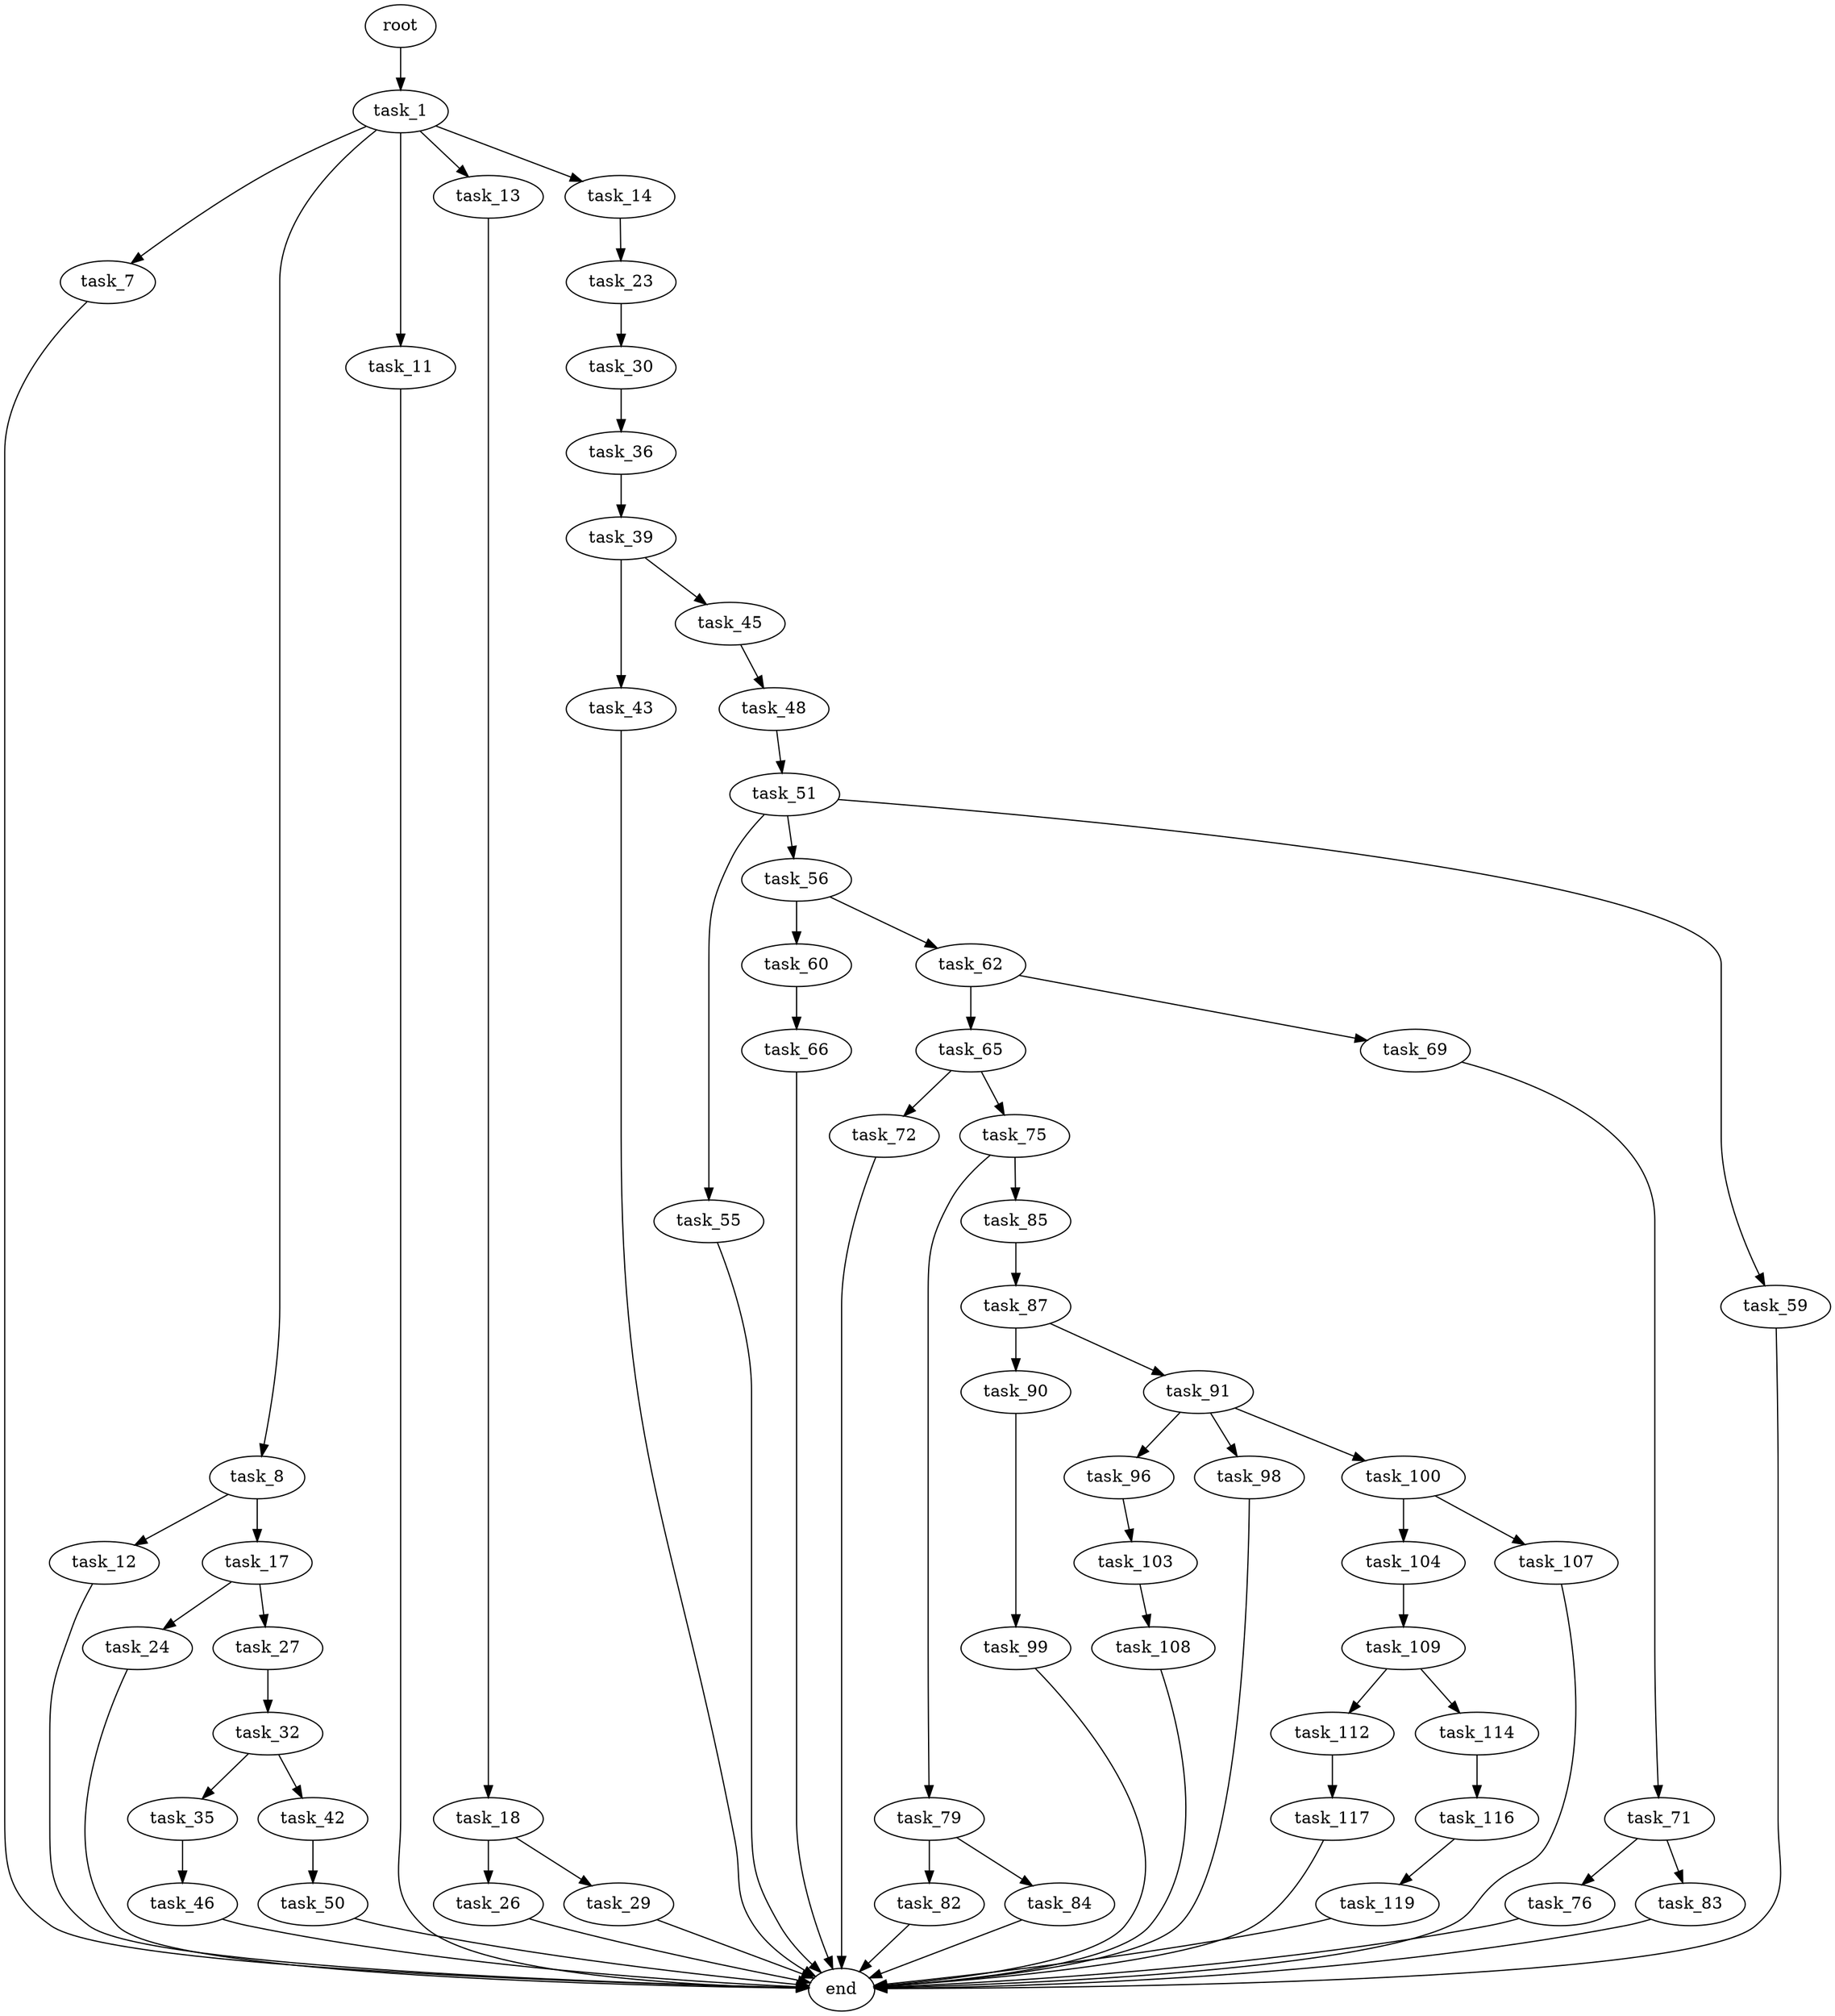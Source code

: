 digraph G {
  root [size="0.000000"];
  task_1 [size="334853155845.000000"];
  task_7 [size="8589934592.000000"];
  task_8 [size="4757394815.000000"];
  task_11 [size="68719476736.000000"];
  task_13 [size="498105355004.000000"];
  task_14 [size="134217728000.000000"];
  end [size="0.000000"];
  task_12 [size="18272999542.000000"];
  task_17 [size="16311307829.000000"];
  task_18 [size="284025672723.000000"];
  task_23 [size="718576655496.000000"];
  task_24 [size="29869419046.000000"];
  task_27 [size="1040213546.000000"];
  task_26 [size="368293445632.000000"];
  task_29 [size="157595592907.000000"];
  task_30 [size="549755813888.000000"];
  task_32 [size="1415071697034.000000"];
  task_36 [size="367844226308.000000"];
  task_35 [size="134217728000.000000"];
  task_42 [size="814676251209.000000"];
  task_46 [size="1429623472.000000"];
  task_39 [size="1073741824000.000000"];
  task_43 [size="16727236496.000000"];
  task_45 [size="368293445632.000000"];
  task_50 [size="233965429256.000000"];
  task_48 [size="24019879139.000000"];
  task_51 [size="782757789696.000000"];
  task_55 [size="52306845048.000000"];
  task_56 [size="15804595194.000000"];
  task_59 [size="2745928539.000000"];
  task_60 [size="65187492543.000000"];
  task_62 [size="782757789696.000000"];
  task_66 [size="28991029248.000000"];
  task_65 [size="667622246668.000000"];
  task_69 [size="343722458539.000000"];
  task_72 [size="8589934592.000000"];
  task_75 [size="68719476736.000000"];
  task_71 [size="15501965394.000000"];
  task_76 [size="927675410.000000"];
  task_83 [size="5145982070.000000"];
  task_79 [size="1624885141.000000"];
  task_85 [size="223682578273.000000"];
  task_82 [size="23951406874.000000"];
  task_84 [size="6390369423.000000"];
  task_87 [size="5055735652.000000"];
  task_90 [size="134217728000.000000"];
  task_91 [size="387811336.000000"];
  task_99 [size="104910619157.000000"];
  task_96 [size="231928233984.000000"];
  task_98 [size="12626051174.000000"];
  task_100 [size="82327852176.000000"];
  task_103 [size="13776158094.000000"];
  task_104 [size="4088332809.000000"];
  task_107 [size="28991029248.000000"];
  task_108 [size="10934819112.000000"];
  task_109 [size="3258424550.000000"];
  task_112 [size="81480932004.000000"];
  task_114 [size="782757789696.000000"];
  task_117 [size="68719476736.000000"];
  task_116 [size="5440827614.000000"];
  task_119 [size="104130161639.000000"];

  root -> task_1 [size="1.000000"];
  task_1 -> task_7 [size="301989888.000000"];
  task_1 -> task_8 [size="301989888.000000"];
  task_1 -> task_11 [size="301989888.000000"];
  task_1 -> task_13 [size="301989888.000000"];
  task_1 -> task_14 [size="301989888.000000"];
  task_7 -> end [size="1.000000"];
  task_8 -> task_12 [size="411041792.000000"];
  task_8 -> task_17 [size="411041792.000000"];
  task_11 -> end [size="1.000000"];
  task_13 -> task_18 [size="679477248.000000"];
  task_14 -> task_23 [size="209715200.000000"];
  task_12 -> end [size="1.000000"];
  task_17 -> task_24 [size="411041792.000000"];
  task_17 -> task_27 [size="411041792.000000"];
  task_18 -> task_26 [size="301989888.000000"];
  task_18 -> task_29 [size="301989888.000000"];
  task_23 -> task_30 [size="838860800.000000"];
  task_24 -> end [size="1.000000"];
  task_27 -> task_32 [size="33554432.000000"];
  task_26 -> end [size="1.000000"];
  task_29 -> end [size="1.000000"];
  task_30 -> task_36 [size="536870912.000000"];
  task_32 -> task_35 [size="838860800.000000"];
  task_32 -> task_42 [size="838860800.000000"];
  task_36 -> task_39 [size="536870912.000000"];
  task_35 -> task_46 [size="209715200.000000"];
  task_42 -> task_50 [size="838860800.000000"];
  task_46 -> end [size="1.000000"];
  task_39 -> task_43 [size="838860800.000000"];
  task_39 -> task_45 [size="838860800.000000"];
  task_43 -> end [size="1.000000"];
  task_45 -> task_48 [size="411041792.000000"];
  task_50 -> end [size="1.000000"];
  task_48 -> task_51 [size="33554432.000000"];
  task_51 -> task_55 [size="679477248.000000"];
  task_51 -> task_56 [size="679477248.000000"];
  task_51 -> task_59 [size="679477248.000000"];
  task_55 -> end [size="1.000000"];
  task_56 -> task_60 [size="838860800.000000"];
  task_56 -> task_62 [size="838860800.000000"];
  task_59 -> end [size="1.000000"];
  task_60 -> task_66 [size="209715200.000000"];
  task_62 -> task_65 [size="679477248.000000"];
  task_62 -> task_69 [size="679477248.000000"];
  task_66 -> end [size="1.000000"];
  task_65 -> task_72 [size="536870912.000000"];
  task_65 -> task_75 [size="536870912.000000"];
  task_69 -> task_71 [size="838860800.000000"];
  task_72 -> end [size="1.000000"];
  task_75 -> task_79 [size="134217728.000000"];
  task_75 -> task_85 [size="134217728.000000"];
  task_71 -> task_76 [size="411041792.000000"];
  task_71 -> task_83 [size="411041792.000000"];
  task_76 -> end [size="1.000000"];
  task_83 -> end [size="1.000000"];
  task_79 -> task_82 [size="33554432.000000"];
  task_79 -> task_84 [size="33554432.000000"];
  task_85 -> task_87 [size="679477248.000000"];
  task_82 -> end [size="1.000000"];
  task_84 -> end [size="1.000000"];
  task_87 -> task_90 [size="209715200.000000"];
  task_87 -> task_91 [size="209715200.000000"];
  task_90 -> task_99 [size="209715200.000000"];
  task_91 -> task_96 [size="33554432.000000"];
  task_91 -> task_98 [size="33554432.000000"];
  task_91 -> task_100 [size="33554432.000000"];
  task_99 -> end [size="1.000000"];
  task_96 -> task_103 [size="301989888.000000"];
  task_98 -> end [size="1.000000"];
  task_100 -> task_104 [size="134217728.000000"];
  task_100 -> task_107 [size="134217728.000000"];
  task_103 -> task_108 [size="33554432.000000"];
  task_104 -> task_109 [size="134217728.000000"];
  task_107 -> end [size="1.000000"];
  task_108 -> end [size="1.000000"];
  task_109 -> task_112 [size="75497472.000000"];
  task_109 -> task_114 [size="75497472.000000"];
  task_112 -> task_117 [size="134217728.000000"];
  task_114 -> task_116 [size="679477248.000000"];
  task_117 -> end [size="1.000000"];
  task_116 -> task_119 [size="209715200.000000"];
  task_119 -> end [size="1.000000"];
}
